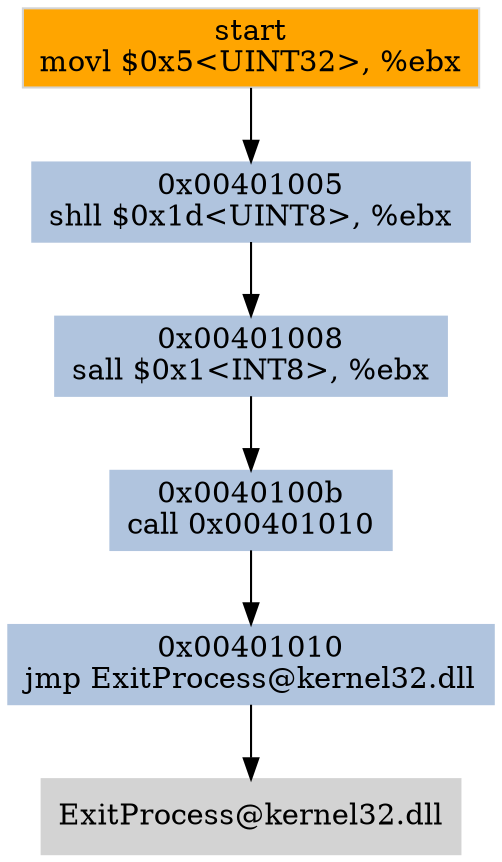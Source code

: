 digraph G {
node[shape=rectangle,style=filled,fillcolor=lightsteelblue,color=lightsteelblue]
bgcolor="transparent"
a0x00401000movl_0x5UINT32_ebx[label="start\nmovl $0x5<UINT32>, %ebx",color="lightgrey",fillcolor="orange"];
a0x00401005shll_0x1dUINT8_ebx[label="0x00401005\nshll $0x1d<UINT8>, %ebx"];
a0x00401008sall_0x1INT8_ebx[label="0x00401008\nsall $0x1<INT8>, %ebx"];
a0x0040100bcall_0x00401010[label="0x0040100b\ncall 0x00401010"];
a0x00401010jmp_ExitProcess_kernel32_dll[label="0x00401010\njmp ExitProcess@kernel32.dll"];
ExitProcess_kernel32_dll[label="ExitProcess@kernel32.dll",color="lightgrey",fillcolor="lightgrey"];
a0x00401000movl_0x5UINT32_ebx -> a0x00401005shll_0x1dUINT8_ebx [color="#000000"];
a0x00401005shll_0x1dUINT8_ebx -> a0x00401008sall_0x1INT8_ebx [color="#000000"];
a0x00401008sall_0x1INT8_ebx -> a0x0040100bcall_0x00401010 [color="#000000"];
a0x0040100bcall_0x00401010 -> a0x00401010jmp_ExitProcess_kernel32_dll [color="#000000"];
a0x00401010jmp_ExitProcess_kernel32_dll -> ExitProcess_kernel32_dll [color="#000000"];
}
